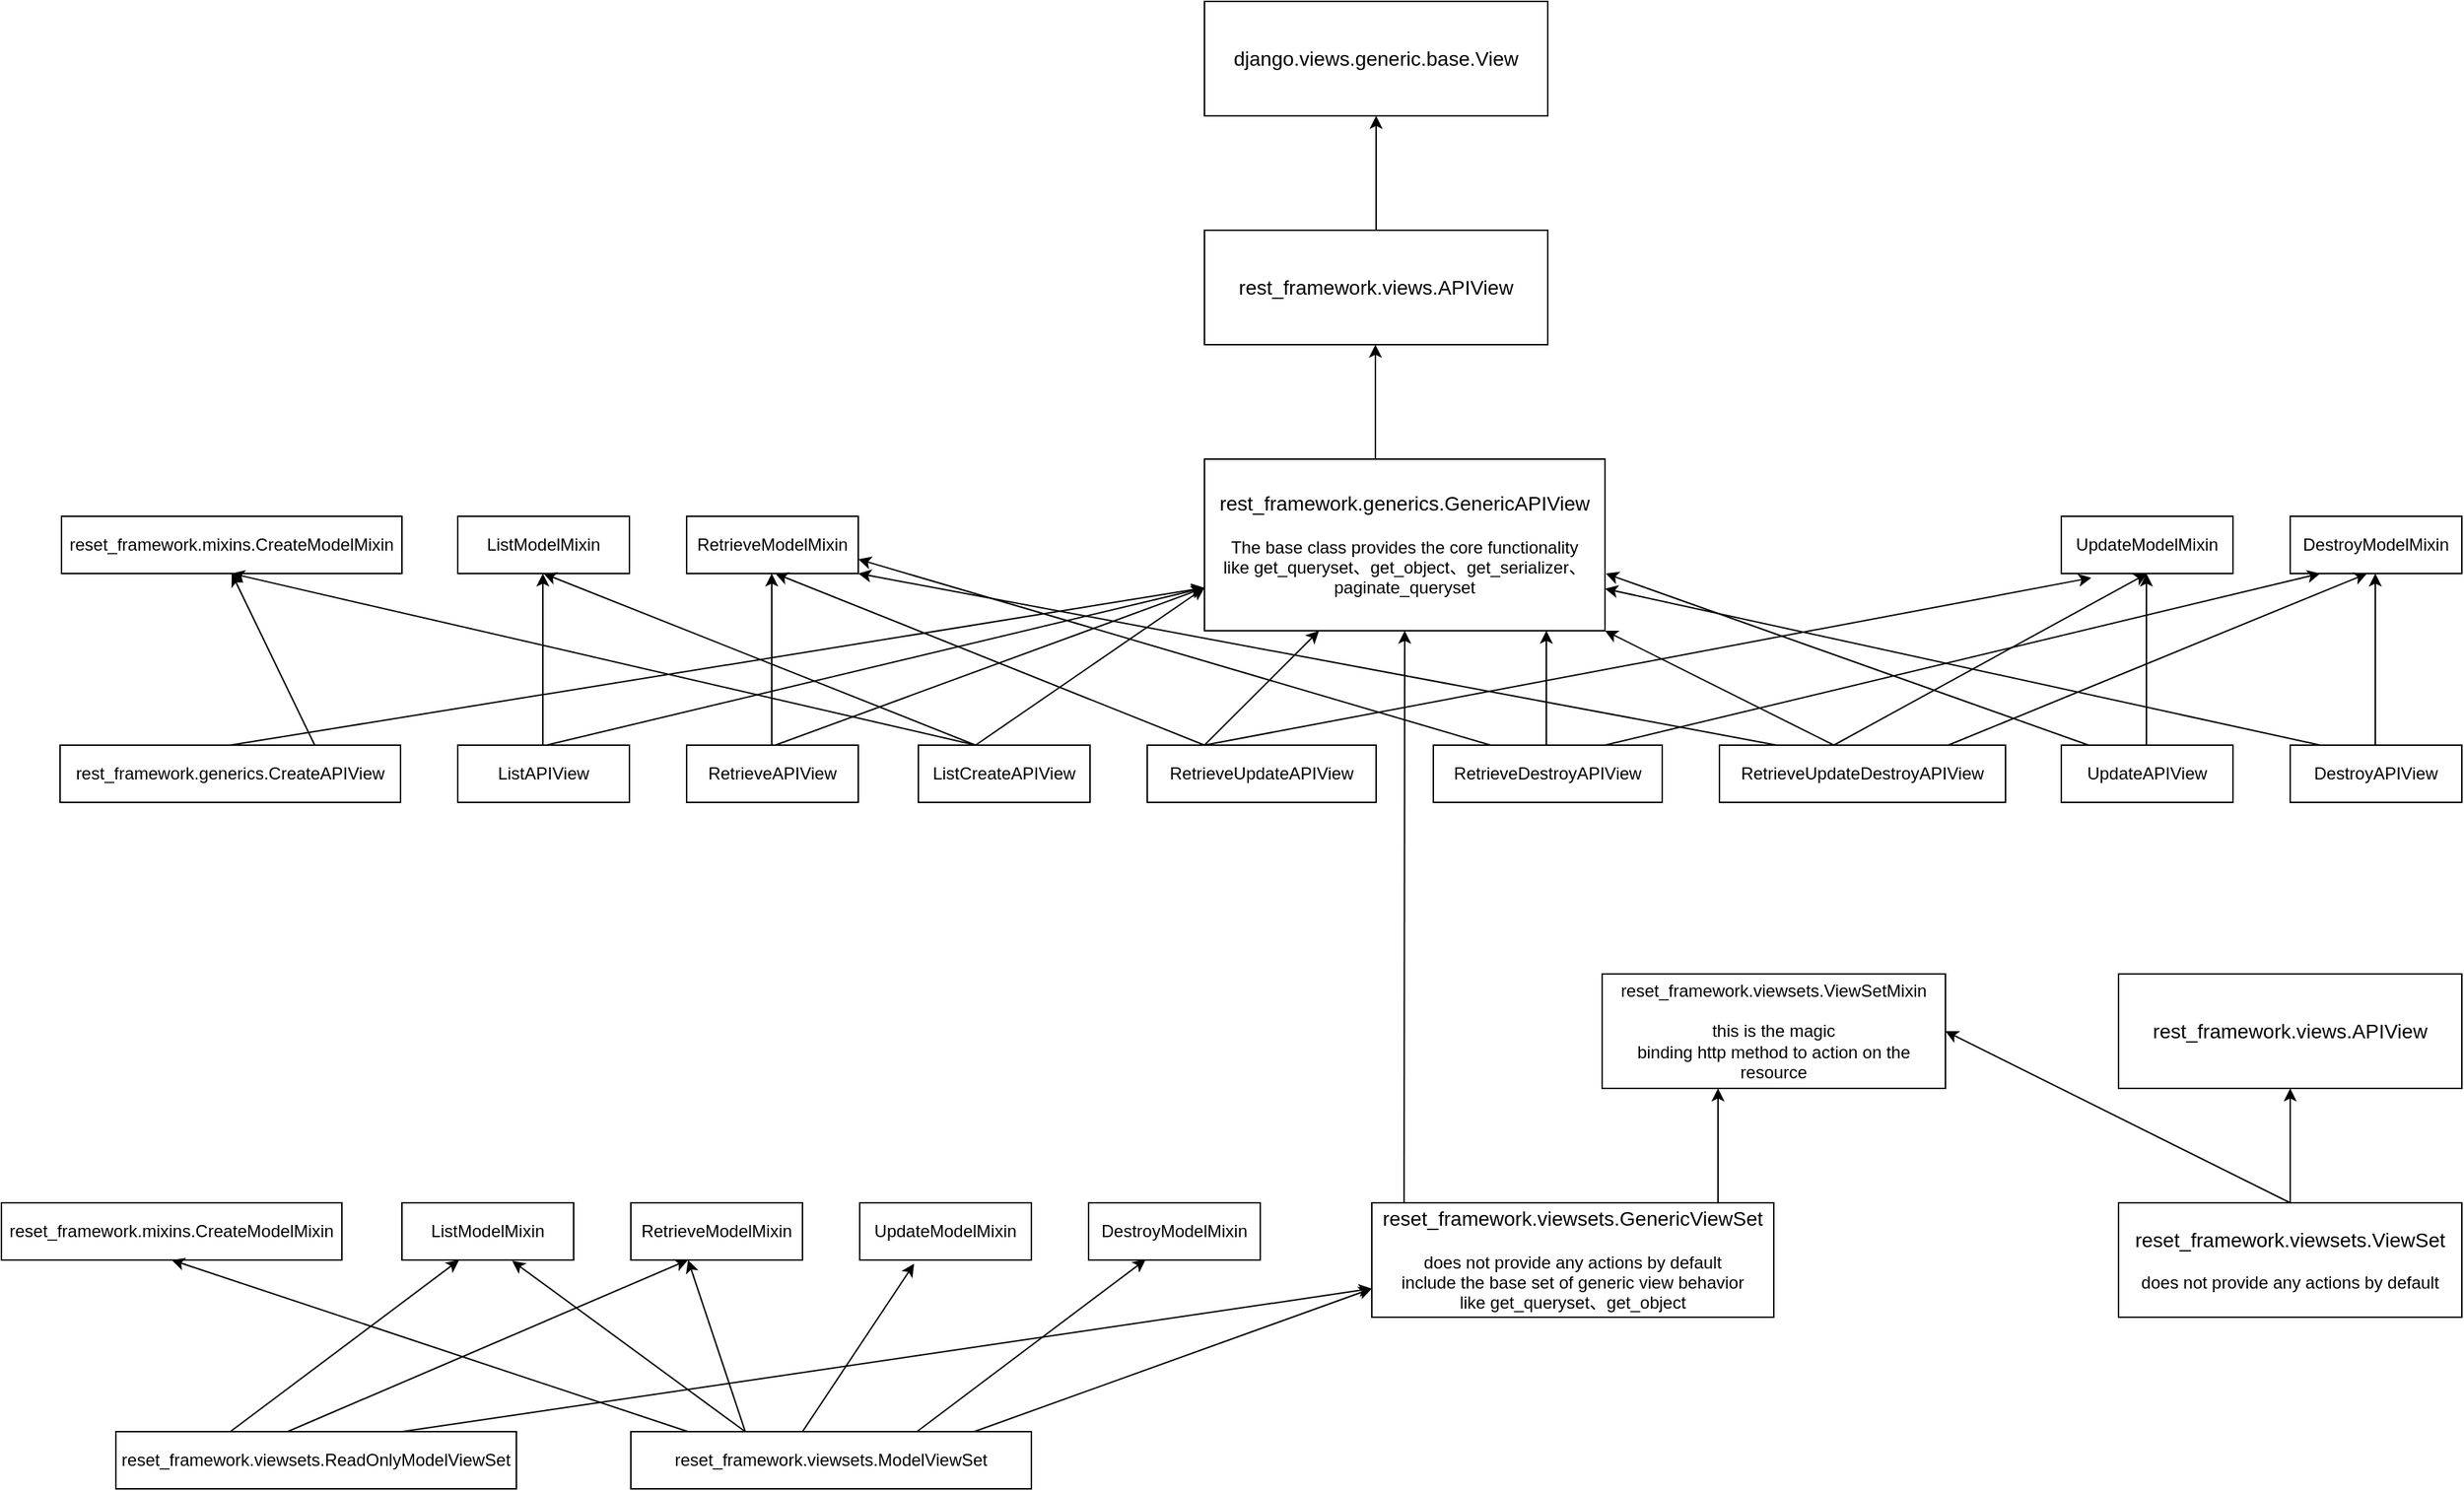 <mxfile version="21.6.3" type="device">
  <diagram name="第 1 页" id="VRwGpcrnOB67yK5Nqdk5">
    <mxGraphModel dx="2453" dy="759" grid="1" gridSize="10" guides="1" tooltips="1" connect="1" arrows="1" fold="1" page="1" pageScale="1" pageWidth="827" pageHeight="1169" math="0" shadow="0">
      <root>
        <mxCell id="0" />
        <mxCell id="1" parent="0" />
        <mxCell id="GjGhN-XkO_WnJtstgYp8-1" value="&lt;font style=&quot;font-size: 14px;&quot;&gt;django.views.generic.base.View&lt;/font&gt;" style="rounded=0;whiteSpace=wrap;html=1;" parent="1" vertex="1">
          <mxGeometry x="320" y="160" width="240" height="80" as="geometry" />
        </mxCell>
        <mxCell id="GjGhN-XkO_WnJtstgYp8-3" value="&lt;font style=&quot;font-size: 14px;&quot;&gt;rest_framework.views.APIView&lt;/font&gt;" style="rounded=0;whiteSpace=wrap;html=1;" parent="1" vertex="1">
          <mxGeometry x="320" y="320" width="240" height="80" as="geometry" />
        </mxCell>
        <mxCell id="GjGhN-XkO_WnJtstgYp8-4" value="" style="endArrow=classic;html=1;rounded=0;entryX=0.5;entryY=1;entryDx=0;entryDy=0;" parent="1" target="GjGhN-XkO_WnJtstgYp8-1" edge="1">
          <mxGeometry width="50" height="50" relative="1" as="geometry">
            <mxPoint x="440" y="320" as="sourcePoint" />
            <mxPoint x="490" y="270" as="targetPoint" />
          </mxGeometry>
        </mxCell>
        <mxCell id="GjGhN-XkO_WnJtstgYp8-5" value="&lt;font style=&quot;&quot;&gt;&lt;font style=&quot;font-size: 14px;&quot;&gt;rest_framework.generics.GenericAPIView&lt;/font&gt;&lt;br&gt;&lt;div style=&quot;font-size: 12px;&quot;&gt;&lt;span style=&quot;&quot;&gt;&lt;br&gt;&lt;/span&gt;&lt;/div&gt;&lt;div style=&quot;font-size: 12px;&quot;&gt;&lt;span style=&quot;&quot;&gt;The base class provides the core functionality&lt;/span&gt;&lt;/div&gt;&lt;div style=&quot;font-size: 12px;&quot;&gt;&lt;span style=&quot;&quot;&gt;like get_queryset、get_object、get_serializer、paginate_queryset&lt;/span&gt;&lt;/div&gt;&lt;/font&gt;" style="rounded=0;whiteSpace=wrap;html=1;" parent="1" vertex="1">
          <mxGeometry x="320" y="480" width="280" height="120" as="geometry" />
        </mxCell>
        <mxCell id="GjGhN-XkO_WnJtstgYp8-6" value="" style="endArrow=classic;html=1;rounded=0;entryX=0.5;entryY=1;entryDx=0;entryDy=0;" parent="1" edge="1">
          <mxGeometry width="50" height="50" relative="1" as="geometry">
            <mxPoint x="439.5" y="480" as="sourcePoint" />
            <mxPoint x="439.5" y="400" as="targetPoint" />
          </mxGeometry>
        </mxCell>
        <mxCell id="GjGhN-XkO_WnJtstgYp8-7" value="reset_framework.mixins.CreateModelMixin" style="rounded=0;whiteSpace=wrap;html=1;" parent="1" vertex="1">
          <mxGeometry x="-479" y="520" width="238" height="40" as="geometry" />
        </mxCell>
        <mxCell id="GjGhN-XkO_WnJtstgYp8-8" value="ListModelMixin" style="rounded=0;whiteSpace=wrap;html=1;" parent="1" vertex="1">
          <mxGeometry x="-202" y="520" width="120" height="40" as="geometry" />
        </mxCell>
        <mxCell id="GjGhN-XkO_WnJtstgYp8-9" value="RetrieveModelMixin" style="rounded=0;whiteSpace=wrap;html=1;" parent="1" vertex="1">
          <mxGeometry x="-42" y="520" width="120" height="40" as="geometry" />
        </mxCell>
        <mxCell id="GjGhN-XkO_WnJtstgYp8-10" value="UpdateModelMixin" style="rounded=0;whiteSpace=wrap;html=1;" parent="1" vertex="1">
          <mxGeometry x="919" y="520" width="120" height="40" as="geometry" />
        </mxCell>
        <mxCell id="GjGhN-XkO_WnJtstgYp8-11" value="DestroyModelMixin" style="rounded=0;whiteSpace=wrap;html=1;" parent="1" vertex="1">
          <mxGeometry x="1079" y="520" width="120" height="40" as="geometry" />
        </mxCell>
        <mxCell id="GjGhN-XkO_WnJtstgYp8-12" value="rest_framework.generics.CreateAPIView" style="rounded=0;whiteSpace=wrap;html=1;" parent="1" vertex="1">
          <mxGeometry x="-480" y="680" width="238" height="40" as="geometry" />
        </mxCell>
        <mxCell id="GjGhN-XkO_WnJtstgYp8-13" value="" style="endArrow=classic;html=1;rounded=0;entryX=0.5;entryY=1;entryDx=0;entryDy=0;" parent="1" target="GjGhN-XkO_WnJtstgYp8-7" edge="1">
          <mxGeometry width="50" height="50" relative="1" as="geometry">
            <mxPoint x="-302" y="680" as="sourcePoint" />
            <mxPoint x="-252" y="630" as="targetPoint" />
          </mxGeometry>
        </mxCell>
        <mxCell id="GjGhN-XkO_WnJtstgYp8-14" value="" style="endArrow=classic;html=1;rounded=0;entryX=0;entryY=0.75;entryDx=0;entryDy=0;exitX=0.5;exitY=0;exitDx=0;exitDy=0;" parent="1" source="GjGhN-XkO_WnJtstgYp8-12" target="GjGhN-XkO_WnJtstgYp8-5" edge="1">
          <mxGeometry width="50" height="50" relative="1" as="geometry">
            <mxPoint x="-100" y="680" as="sourcePoint" />
            <mxPoint x="-50" y="630" as="targetPoint" />
          </mxGeometry>
        </mxCell>
        <mxCell id="GjGhN-XkO_WnJtstgYp8-15" value="ListAPIView" style="rounded=0;whiteSpace=wrap;html=1;" parent="1" vertex="1">
          <mxGeometry x="-202" y="680" width="120" height="40" as="geometry" />
        </mxCell>
        <mxCell id="GjGhN-XkO_WnJtstgYp8-16" value="" style="endArrow=classic;html=1;rounded=0;entryX=0.5;entryY=1;entryDx=0;entryDy=0;" parent="1" edge="1">
          <mxGeometry width="50" height="50" relative="1" as="geometry">
            <mxPoint x="-142.5" y="680" as="sourcePoint" />
            <mxPoint x="-142.5" y="560" as="targetPoint" />
          </mxGeometry>
        </mxCell>
        <mxCell id="GjGhN-XkO_WnJtstgYp8-17" value="" style="endArrow=classic;html=1;rounded=0;" parent="1" edge="1">
          <mxGeometry width="50" height="50" relative="1" as="geometry">
            <mxPoint x="-140" y="680" as="sourcePoint" />
            <mxPoint x="320" y="570" as="targetPoint" />
          </mxGeometry>
        </mxCell>
        <mxCell id="GjGhN-XkO_WnJtstgYp8-18" value="RetrieveAPIView" style="rounded=0;whiteSpace=wrap;html=1;" parent="1" vertex="1">
          <mxGeometry x="-42" y="680" width="120" height="40" as="geometry" />
        </mxCell>
        <mxCell id="GjGhN-XkO_WnJtstgYp8-19" value="" style="endArrow=classic;html=1;rounded=0;entryX=0.5;entryY=1;entryDx=0;entryDy=0;" parent="1" edge="1">
          <mxGeometry width="50" height="50" relative="1" as="geometry">
            <mxPoint x="17.5" y="680" as="sourcePoint" />
            <mxPoint x="17.5" y="560" as="targetPoint" />
          </mxGeometry>
        </mxCell>
        <mxCell id="GjGhN-XkO_WnJtstgYp8-20" value="" style="endArrow=classic;html=1;rounded=0;" parent="1" edge="1">
          <mxGeometry width="50" height="50" relative="1" as="geometry">
            <mxPoint x="20" y="680" as="sourcePoint" />
            <mxPoint x="320" y="570" as="targetPoint" />
          </mxGeometry>
        </mxCell>
        <mxCell id="GjGhN-XkO_WnJtstgYp8-21" value="UpdateAPIView" style="rounded=0;whiteSpace=wrap;html=1;" parent="1" vertex="1">
          <mxGeometry x="919" y="680" width="120" height="40" as="geometry" />
        </mxCell>
        <mxCell id="GjGhN-XkO_WnJtstgYp8-22" value="" style="endArrow=classic;html=1;rounded=0;entryX=0.5;entryY=1;entryDx=0;entryDy=0;" parent="1" edge="1">
          <mxGeometry width="50" height="50" relative="1" as="geometry">
            <mxPoint x="978.5" y="680" as="sourcePoint" />
            <mxPoint x="978.5" y="560" as="targetPoint" />
          </mxGeometry>
        </mxCell>
        <mxCell id="GjGhN-XkO_WnJtstgYp8-23" value="" style="endArrow=classic;html=1;rounded=0;entryX=1.002;entryY=0.667;entryDx=0;entryDy=0;entryPerimeter=0;" parent="1" target="GjGhN-XkO_WnJtstgYp8-5" edge="1">
          <mxGeometry width="50" height="50" relative="1" as="geometry">
            <mxPoint x="938.04" y="680" as="sourcePoint" />
            <mxPoint x="840" y="561.96" as="targetPoint" />
          </mxGeometry>
        </mxCell>
        <mxCell id="GjGhN-XkO_WnJtstgYp8-24" value="DestroyAPIView" style="rounded=0;whiteSpace=wrap;html=1;" parent="1" vertex="1">
          <mxGeometry x="1079" y="680" width="120" height="40" as="geometry" />
        </mxCell>
        <mxCell id="GjGhN-XkO_WnJtstgYp8-25" value="" style="endArrow=classic;html=1;rounded=0;entryX=0.5;entryY=1;entryDx=0;entryDy=0;" parent="1" edge="1">
          <mxGeometry width="50" height="50" relative="1" as="geometry">
            <mxPoint x="1138.5" y="680" as="sourcePoint" />
            <mxPoint x="1138.5" y="560" as="targetPoint" />
          </mxGeometry>
        </mxCell>
        <mxCell id="GjGhN-XkO_WnJtstgYp8-26" value="" style="endArrow=classic;html=1;rounded=0;" parent="1" target="GjGhN-XkO_WnJtstgYp8-5" edge="1">
          <mxGeometry width="50" height="50" relative="1" as="geometry">
            <mxPoint x="1100" y="680" as="sourcePoint" />
            <mxPoint x="610" y="560" as="targetPoint" />
          </mxGeometry>
        </mxCell>
        <mxCell id="GjGhN-XkO_WnJtstgYp8-27" value="ListCreateAPIView" style="rounded=0;whiteSpace=wrap;html=1;" parent="1" vertex="1">
          <mxGeometry x="120" y="680" width="120" height="40" as="geometry" />
        </mxCell>
        <mxCell id="GjGhN-XkO_WnJtstgYp8-28" value="" style="endArrow=classic;html=1;rounded=0;entryX=0.5;entryY=1;entryDx=0;entryDy=0;" parent="1" target="GjGhN-XkO_WnJtstgYp8-7" edge="1">
          <mxGeometry width="50" height="50" relative="1" as="geometry">
            <mxPoint x="160" y="680" as="sourcePoint" />
            <mxPoint x="210" y="630" as="targetPoint" />
          </mxGeometry>
        </mxCell>
        <mxCell id="GjGhN-XkO_WnJtstgYp8-30" value="" style="endArrow=classic;html=1;rounded=0;entryX=0.5;entryY=1;entryDx=0;entryDy=0;" parent="1" target="GjGhN-XkO_WnJtstgYp8-8" edge="1">
          <mxGeometry width="50" height="50" relative="1" as="geometry">
            <mxPoint x="160" y="680" as="sourcePoint" />
            <mxPoint x="210" y="630" as="targetPoint" />
          </mxGeometry>
        </mxCell>
        <mxCell id="GjGhN-XkO_WnJtstgYp8-31" value="" style="endArrow=classic;html=1;rounded=0;entryX=0;entryY=0.75;entryDx=0;entryDy=0;" parent="1" target="GjGhN-XkO_WnJtstgYp8-5" edge="1">
          <mxGeometry width="50" height="50" relative="1" as="geometry">
            <mxPoint x="160" y="680" as="sourcePoint" />
            <mxPoint x="210" y="630" as="targetPoint" />
          </mxGeometry>
        </mxCell>
        <mxCell id="GjGhN-XkO_WnJtstgYp8-32" value="RetrieveUpdateAPIView" style="rounded=0;whiteSpace=wrap;html=1;" parent="1" vertex="1">
          <mxGeometry x="280" y="680" width="160" height="40" as="geometry" />
        </mxCell>
        <mxCell id="GjGhN-XkO_WnJtstgYp8-33" value="" style="endArrow=classic;html=1;rounded=0;" parent="1" edge="1">
          <mxGeometry width="50" height="50" relative="1" as="geometry">
            <mxPoint x="320" y="680" as="sourcePoint" />
            <mxPoint x="20" y="560" as="targetPoint" />
          </mxGeometry>
        </mxCell>
        <mxCell id="GjGhN-XkO_WnJtstgYp8-34" value="" style="endArrow=classic;html=1;rounded=0;" parent="1" edge="1">
          <mxGeometry width="50" height="50" relative="1" as="geometry">
            <mxPoint x="320" y="680" as="sourcePoint" />
            <mxPoint x="940" y="563" as="targetPoint" />
          </mxGeometry>
        </mxCell>
        <mxCell id="GjGhN-XkO_WnJtstgYp8-35" value="" style="endArrow=classic;html=1;rounded=0;entryX=0.286;entryY=1;entryDx=0;entryDy=0;entryPerimeter=0;" parent="1" target="GjGhN-XkO_WnJtstgYp8-5" edge="1">
          <mxGeometry width="50" height="50" relative="1" as="geometry">
            <mxPoint x="320" y="680" as="sourcePoint" />
            <mxPoint x="370" y="630" as="targetPoint" />
          </mxGeometry>
        </mxCell>
        <mxCell id="GjGhN-XkO_WnJtstgYp8-36" value="RetrieveDestroyAPIView" style="rounded=0;whiteSpace=wrap;html=1;" parent="1" vertex="1">
          <mxGeometry x="480" y="680" width="160" height="40" as="geometry" />
        </mxCell>
        <mxCell id="GjGhN-XkO_WnJtstgYp8-37" value="RetrieveUpdateDestroyAPIView" style="rounded=0;whiteSpace=wrap;html=1;" parent="1" vertex="1">
          <mxGeometry x="680" y="680" width="200" height="40" as="geometry" />
        </mxCell>
        <mxCell id="GjGhN-XkO_WnJtstgYp8-38" value="" style="endArrow=classic;html=1;rounded=0;entryX=1;entryY=0.75;entryDx=0;entryDy=0;" parent="1" target="GjGhN-XkO_WnJtstgYp8-9" edge="1">
          <mxGeometry width="50" height="50" relative="1" as="geometry">
            <mxPoint x="520" y="680" as="sourcePoint" />
            <mxPoint x="570" y="630" as="targetPoint" />
          </mxGeometry>
        </mxCell>
        <mxCell id="GjGhN-XkO_WnJtstgYp8-41" value="" style="endArrow=classic;html=1;rounded=0;" parent="1" edge="1">
          <mxGeometry width="50" height="50" relative="1" as="geometry">
            <mxPoint x="600" y="680" as="sourcePoint" />
            <mxPoint x="1100" y="560" as="targetPoint" />
          </mxGeometry>
        </mxCell>
        <mxCell id="GjGhN-XkO_WnJtstgYp8-43" value="" style="endArrow=classic;html=1;rounded=0;" parent="1" edge="1">
          <mxGeometry width="50" height="50" relative="1" as="geometry">
            <mxPoint x="559" y="680" as="sourcePoint" />
            <mxPoint x="559" y="600" as="targetPoint" />
          </mxGeometry>
        </mxCell>
        <mxCell id="GjGhN-XkO_WnJtstgYp8-44" value="" style="endArrow=classic;html=1;rounded=0;entryX=1;entryY=1;entryDx=0;entryDy=0;" parent="1" target="GjGhN-XkO_WnJtstgYp8-9" edge="1">
          <mxGeometry width="50" height="50" relative="1" as="geometry">
            <mxPoint x="720" y="680" as="sourcePoint" />
            <mxPoint x="770" y="630" as="targetPoint" />
          </mxGeometry>
        </mxCell>
        <mxCell id="GjGhN-XkO_WnJtstgYp8-45" value="" style="endArrow=classic;html=1;rounded=0;entryX=0.5;entryY=1;entryDx=0;entryDy=0;" parent="1" target="GjGhN-XkO_WnJtstgYp8-10" edge="1">
          <mxGeometry width="50" height="50" relative="1" as="geometry">
            <mxPoint x="760" y="680" as="sourcePoint" />
            <mxPoint x="810" y="630" as="targetPoint" />
          </mxGeometry>
        </mxCell>
        <mxCell id="GjGhN-XkO_WnJtstgYp8-46" value="" style="endArrow=classic;html=1;rounded=0;entryX=0.448;entryY=1;entryDx=0;entryDy=0;entryPerimeter=0;" parent="1" target="GjGhN-XkO_WnJtstgYp8-11" edge="1">
          <mxGeometry width="50" height="50" relative="1" as="geometry">
            <mxPoint x="840" y="680" as="sourcePoint" />
            <mxPoint x="890" y="630" as="targetPoint" />
          </mxGeometry>
        </mxCell>
        <mxCell id="GjGhN-XkO_WnJtstgYp8-47" value="" style="endArrow=classic;html=1;rounded=0;entryX=1;entryY=1;entryDx=0;entryDy=0;" parent="1" target="GjGhN-XkO_WnJtstgYp8-5" edge="1">
          <mxGeometry width="50" height="50" relative="1" as="geometry">
            <mxPoint x="760" y="680" as="sourcePoint" />
            <mxPoint x="810" y="630" as="targetPoint" />
          </mxGeometry>
        </mxCell>
        <mxCell id="GjGhN-XkO_WnJtstgYp8-48" value="reset_framework.viewsets.ViewSetMixin&lt;br&gt;&lt;br&gt;this is the magic&lt;br&gt;binding http method to action on the resource" style="rounded=0;whiteSpace=wrap;html=1;" parent="1" vertex="1">
          <mxGeometry x="598" y="840" width="240" height="80" as="geometry" />
        </mxCell>
        <mxCell id="GjGhN-XkO_WnJtstgYp8-50" value="&lt;font style=&quot;font-size: 14px;&quot;&gt;rest_framework.views.APIView&lt;/font&gt;" style="rounded=0;whiteSpace=wrap;html=1;" parent="1" vertex="1">
          <mxGeometry x="959" y="840" width="240" height="80" as="geometry" />
        </mxCell>
        <mxCell id="GjGhN-XkO_WnJtstgYp8-51" value="&lt;font style=&quot;font-size: 14px;&quot;&gt;reset_framework.viewsets.ViewSet&lt;/font&gt;&lt;br&gt;&lt;br&gt;does not provide any actions by default" style="rounded=0;whiteSpace=wrap;html=1;" parent="1" vertex="1">
          <mxGeometry x="959" y="1000" width="240" height="80" as="geometry" />
        </mxCell>
        <mxCell id="GjGhN-XkO_WnJtstgYp8-52" value="" style="endArrow=classic;html=1;rounded=0;entryX=1;entryY=0.5;entryDx=0;entryDy=0;" parent="1" target="GjGhN-XkO_WnJtstgYp8-48" edge="1">
          <mxGeometry width="50" height="50" relative="1" as="geometry">
            <mxPoint x="1079" y="1000" as="sourcePoint" />
            <mxPoint x="849" y="950" as="targetPoint" />
          </mxGeometry>
        </mxCell>
        <mxCell id="GjGhN-XkO_WnJtstgYp8-55" value="" style="endArrow=classic;html=1;rounded=0;" parent="1" edge="1">
          <mxGeometry width="50" height="50" relative="1" as="geometry">
            <mxPoint x="1079" y="1000" as="sourcePoint" />
            <mxPoint x="1079" y="920" as="targetPoint" />
          </mxGeometry>
        </mxCell>
        <mxCell id="GjGhN-XkO_WnJtstgYp8-56" value="&lt;font style=&quot;&quot;&gt;&lt;span style=&quot;font-size: 14px;&quot;&gt;reset_framework.viewsets.GenericViewSet&lt;/span&gt;&lt;br&gt;&lt;br&gt;&lt;font style=&quot;font-size: 12px;&quot;&gt;does not provide any actions by default&lt;br&gt;&lt;/font&gt;include the base set of generic view behavior&lt;br&gt;like get_queryset、get_object&lt;br&gt;&lt;/font&gt;" style="rounded=0;whiteSpace=wrap;html=1;" parent="1" vertex="1">
          <mxGeometry x="437" y="1000" width="281" height="80" as="geometry" />
        </mxCell>
        <mxCell id="GjGhN-XkO_WnJtstgYp8-57" value="" style="endArrow=classic;html=1;rounded=0;" parent="1" edge="1">
          <mxGeometry width="50" height="50" relative="1" as="geometry">
            <mxPoint x="679" y="1000" as="sourcePoint" />
            <mxPoint x="679" y="920" as="targetPoint" />
          </mxGeometry>
        </mxCell>
        <mxCell id="GjGhN-XkO_WnJtstgYp8-58" value="" style="endArrow=classic;html=1;rounded=0;entryX=0.5;entryY=1;entryDx=0;entryDy=0;" parent="1" target="GjGhN-XkO_WnJtstgYp8-5" edge="1">
          <mxGeometry width="50" height="50" relative="1" as="geometry">
            <mxPoint x="459.54" y="1000" as="sourcePoint" />
            <mxPoint x="459.5" y="920" as="targetPoint" />
          </mxGeometry>
        </mxCell>
        <mxCell id="GjGhN-XkO_WnJtstgYp8-60" value="ListModelMixin" style="rounded=0;whiteSpace=wrap;html=1;" parent="1" vertex="1">
          <mxGeometry x="-241" y="1000" width="120" height="40" as="geometry" />
        </mxCell>
        <mxCell id="GjGhN-XkO_WnJtstgYp8-61" value="RetrieveModelMixin" style="rounded=0;whiteSpace=wrap;html=1;" parent="1" vertex="1">
          <mxGeometry x="-81" y="1000" width="120" height="40" as="geometry" />
        </mxCell>
        <mxCell id="GjGhN-XkO_WnJtstgYp8-62" value="UpdateModelMixin" style="rounded=0;whiteSpace=wrap;html=1;" parent="1" vertex="1">
          <mxGeometry x="79" y="1000" width="120" height="40" as="geometry" />
        </mxCell>
        <mxCell id="GjGhN-XkO_WnJtstgYp8-63" value="DestroyModelMixin" style="rounded=0;whiteSpace=wrap;html=1;" parent="1" vertex="1">
          <mxGeometry x="239" y="1000" width="120" height="40" as="geometry" />
        </mxCell>
        <mxCell id="GjGhN-XkO_WnJtstgYp8-64" value="reset_framework.mixins.CreateModelMixin" style="rounded=0;whiteSpace=wrap;html=1;" parent="1" vertex="1">
          <mxGeometry x="-521" y="1000" width="238" height="40" as="geometry" />
        </mxCell>
        <mxCell id="GjGhN-XkO_WnJtstgYp8-65" value="reset_framework.viewsets.ReadOnlyModelViewSet" style="rounded=0;whiteSpace=wrap;html=1;" parent="1" vertex="1">
          <mxGeometry x="-441" y="1160" width="280" height="40" as="geometry" />
        </mxCell>
        <mxCell id="GjGhN-XkO_WnJtstgYp8-66" value="" style="endArrow=classic;html=1;rounded=0;entryX=0.333;entryY=1;entryDx=0;entryDy=0;entryPerimeter=0;" parent="1" target="GjGhN-XkO_WnJtstgYp8-60" edge="1">
          <mxGeometry width="50" height="50" relative="1" as="geometry">
            <mxPoint x="-361" y="1160" as="sourcePoint" />
            <mxPoint x="-311" y="1110" as="targetPoint" />
          </mxGeometry>
        </mxCell>
        <mxCell id="GjGhN-XkO_WnJtstgYp8-67" value="" style="endArrow=classic;html=1;rounded=0;entryX=0.333;entryY=1;entryDx=0;entryDy=0;entryPerimeter=0;" parent="1" target="GjGhN-XkO_WnJtstgYp8-61" edge="1">
          <mxGeometry width="50" height="50" relative="1" as="geometry">
            <mxPoint x="-321" y="1160" as="sourcePoint" />
            <mxPoint x="-271" y="1110" as="targetPoint" />
          </mxGeometry>
        </mxCell>
        <mxCell id="GjGhN-XkO_WnJtstgYp8-68" value="" style="endArrow=classic;html=1;rounded=0;entryX=0;entryY=0.75;entryDx=0;entryDy=0;" parent="1" target="GjGhN-XkO_WnJtstgYp8-56" edge="1">
          <mxGeometry width="50" height="50" relative="1" as="geometry">
            <mxPoint x="-241" y="1160" as="sourcePoint" />
            <mxPoint x="-191" y="1110" as="targetPoint" />
          </mxGeometry>
        </mxCell>
        <mxCell id="GjGhN-XkO_WnJtstgYp8-69" value="reset_framework.viewsets.ModelViewSet" style="rounded=0;whiteSpace=wrap;html=1;" parent="1" vertex="1">
          <mxGeometry x="-81" y="1160" width="280" height="40" as="geometry" />
        </mxCell>
        <mxCell id="GjGhN-XkO_WnJtstgYp8-70" value="" style="endArrow=classic;html=1;rounded=0;entryX=0.5;entryY=1;entryDx=0;entryDy=0;" parent="1" target="GjGhN-XkO_WnJtstgYp8-64" edge="1">
          <mxGeometry width="50" height="50" relative="1" as="geometry">
            <mxPoint x="-41" y="1160" as="sourcePoint" />
            <mxPoint x="9" y="1110" as="targetPoint" />
          </mxGeometry>
        </mxCell>
        <mxCell id="GjGhN-XkO_WnJtstgYp8-71" value="" style="endArrow=classic;html=1;rounded=0;" parent="1" edge="1">
          <mxGeometry width="50" height="50" relative="1" as="geometry">
            <mxPoint x="-1" y="1160" as="sourcePoint" />
            <mxPoint x="-41" y="1040" as="targetPoint" />
          </mxGeometry>
        </mxCell>
        <mxCell id="GjGhN-XkO_WnJtstgYp8-72" value="" style="endArrow=classic;html=1;rounded=0;entryX=0.317;entryY=1.065;entryDx=0;entryDy=0;entryPerimeter=0;" parent="1" target="GjGhN-XkO_WnJtstgYp8-62" edge="1">
          <mxGeometry width="50" height="50" relative="1" as="geometry">
            <mxPoint x="39" y="1160" as="sourcePoint" />
            <mxPoint x="89" y="1110" as="targetPoint" />
          </mxGeometry>
        </mxCell>
        <mxCell id="GjGhN-XkO_WnJtstgYp8-73" value="" style="endArrow=classic;html=1;rounded=0;entryX=0.333;entryY=0.99;entryDx=0;entryDy=0;entryPerimeter=0;" parent="1" target="GjGhN-XkO_WnJtstgYp8-63" edge="1">
          <mxGeometry width="50" height="50" relative="1" as="geometry">
            <mxPoint x="119" y="1160" as="sourcePoint" />
            <mxPoint x="169" y="1110" as="targetPoint" />
          </mxGeometry>
        </mxCell>
        <mxCell id="GjGhN-XkO_WnJtstgYp8-74" value="" style="endArrow=classic;html=1;rounded=0;entryX=0.642;entryY=1.015;entryDx=0;entryDy=0;entryPerimeter=0;" parent="1" target="GjGhN-XkO_WnJtstgYp8-60" edge="1">
          <mxGeometry width="50" height="50" relative="1" as="geometry">
            <mxPoint x="-1" y="1160" as="sourcePoint" />
            <mxPoint x="49" y="1110" as="targetPoint" />
          </mxGeometry>
        </mxCell>
        <mxCell id="GjGhN-XkO_WnJtstgYp8-75" value="" style="endArrow=classic;html=1;rounded=0;entryX=0;entryY=0.75;entryDx=0;entryDy=0;" parent="1" target="GjGhN-XkO_WnJtstgYp8-56" edge="1">
          <mxGeometry width="50" height="50" relative="1" as="geometry">
            <mxPoint x="159" y="1160" as="sourcePoint" />
            <mxPoint x="209" y="1110" as="targetPoint" />
          </mxGeometry>
        </mxCell>
      </root>
    </mxGraphModel>
  </diagram>
</mxfile>
